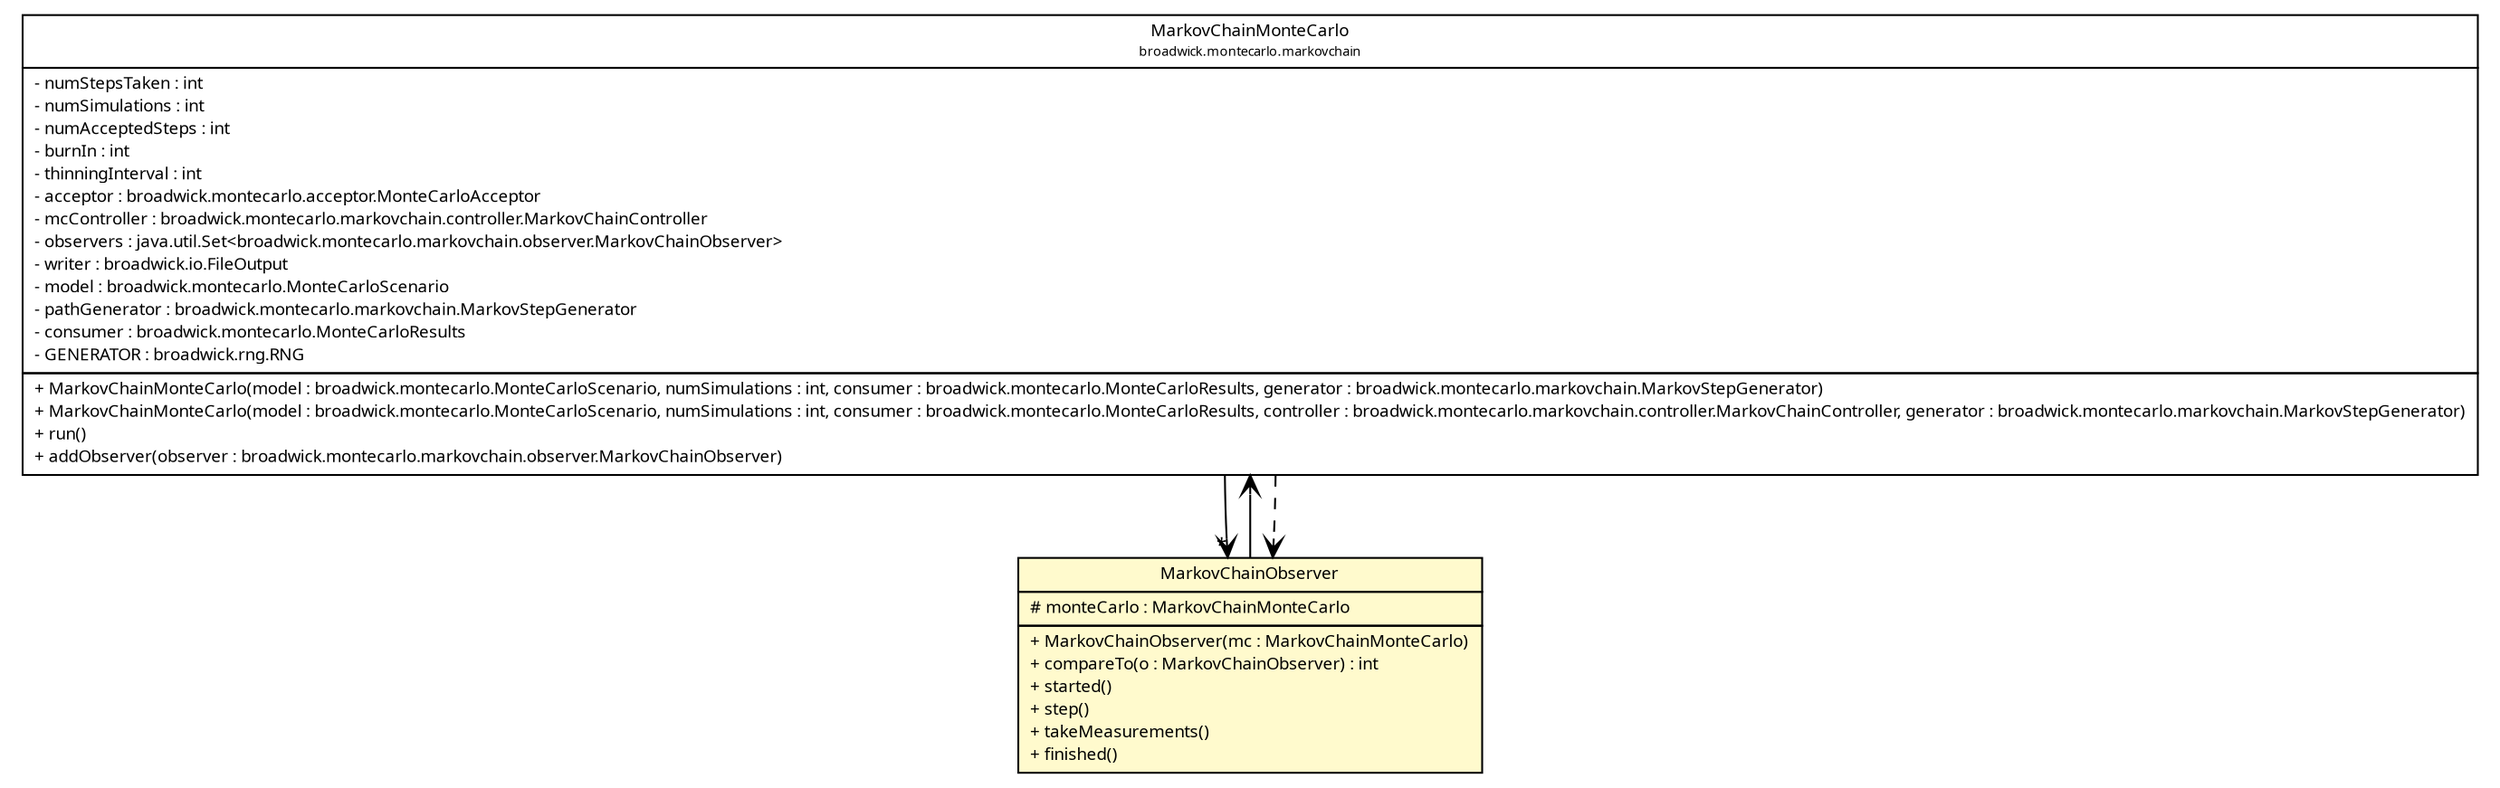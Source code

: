 #!/usr/local/bin/dot
#
# Class diagram 
# Generated by UMLGraph version R5_6 (http://www.umlgraph.org/)
#

digraph G {
	edge [fontname="Trebuchet MS",fontsize=10,labelfontname="Trebuchet MS",labelfontsize=10];
	node [fontname="Trebuchet MS",fontsize=10,shape=plaintext];
	nodesep=0.25;
	ranksep=0.5;
	// broadwick.montecarlo.markovchain.MarkovChainMonteCarlo
	c16752 [label=<<table title="broadwick.montecarlo.markovchain.MarkovChainMonteCarlo" border="0" cellborder="1" cellspacing="0" cellpadding="2" port="p" href="../MarkovChainMonteCarlo.html">
		<tr><td><table border="0" cellspacing="0" cellpadding="1">
<tr><td align="center" balign="center"><font face="Trebuchet MS"> MarkovChainMonteCarlo </font></td></tr>
<tr><td align="center" balign="center"><font face="Trebuchet MS" point-size="7.0"> broadwick.montecarlo.markovchain </font></td></tr>
		</table></td></tr>
		<tr><td><table border="0" cellspacing="0" cellpadding="1">
<tr><td align="left" balign="left"> - numStepsTaken : int </td></tr>
<tr><td align="left" balign="left"> - numSimulations : int </td></tr>
<tr><td align="left" balign="left"> - numAcceptedSteps : int </td></tr>
<tr><td align="left" balign="left"> - burnIn : int </td></tr>
<tr><td align="left" balign="left"> - thinningInterval : int </td></tr>
<tr><td align="left" balign="left"> - acceptor : broadwick.montecarlo.acceptor.MonteCarloAcceptor </td></tr>
<tr><td align="left" balign="left"> - mcController : broadwick.montecarlo.markovchain.controller.MarkovChainController </td></tr>
<tr><td align="left" balign="left"> - observers : java.util.Set&lt;broadwick.montecarlo.markovchain.observer.MarkovChainObserver&gt; </td></tr>
<tr><td align="left" balign="left"> - writer : broadwick.io.FileOutput </td></tr>
<tr><td align="left" balign="left"> - model : broadwick.montecarlo.MonteCarloScenario </td></tr>
<tr><td align="left" balign="left"> - pathGenerator : broadwick.montecarlo.markovchain.MarkovStepGenerator </td></tr>
<tr><td align="left" balign="left"> - consumer : broadwick.montecarlo.MonteCarloResults </td></tr>
<tr><td align="left" balign="left"> - GENERATOR : broadwick.rng.RNG </td></tr>
		</table></td></tr>
		<tr><td><table border="0" cellspacing="0" cellpadding="1">
<tr><td align="left" balign="left"> + MarkovChainMonteCarlo(model : broadwick.montecarlo.MonteCarloScenario, numSimulations : int, consumer : broadwick.montecarlo.MonteCarloResults, generator : broadwick.montecarlo.markovchain.MarkovStepGenerator) </td></tr>
<tr><td align="left" balign="left"> + MarkovChainMonteCarlo(model : broadwick.montecarlo.MonteCarloScenario, numSimulations : int, consumer : broadwick.montecarlo.MonteCarloResults, controller : broadwick.montecarlo.markovchain.controller.MarkovChainController, generator : broadwick.montecarlo.markovchain.MarkovStepGenerator) </td></tr>
<tr><td align="left" balign="left"> + run() </td></tr>
<tr><td align="left" balign="left"> + addObserver(observer : broadwick.montecarlo.markovchain.observer.MarkovChainObserver) </td></tr>
		</table></td></tr>
		</table>>, URL="../MarkovChainMonteCarlo.html", fontname="Trebuchet MS", fontcolor="black", fontsize=9.0];
	// broadwick.montecarlo.markovchain.observer.MarkovChainObserver
	c16754 [label=<<table title="broadwick.montecarlo.markovchain.observer.MarkovChainObserver" border="0" cellborder="1" cellspacing="0" cellpadding="2" port="p" bgcolor="lemonChiffon" href="./MarkovChainObserver.html">
		<tr><td><table border="0" cellspacing="0" cellpadding="1">
<tr><td align="center" balign="center"><font face="Trebuchet MS"> MarkovChainObserver </font></td></tr>
		</table></td></tr>
		<tr><td><table border="0" cellspacing="0" cellpadding="1">
<tr><td align="left" balign="left"> # monteCarlo : MarkovChainMonteCarlo </td></tr>
		</table></td></tr>
		<tr><td><table border="0" cellspacing="0" cellpadding="1">
<tr><td align="left" balign="left"> + MarkovChainObserver(mc : MarkovChainMonteCarlo) </td></tr>
<tr><td align="left" balign="left"> + compareTo(o : MarkovChainObserver) : int </td></tr>
<tr><td align="left" balign="left"><font face="Trebuchet MS" point-size="9.0"> + started() </font></td></tr>
<tr><td align="left" balign="left"><font face="Trebuchet MS" point-size="9.0"> + step() </font></td></tr>
<tr><td align="left" balign="left"><font face="Trebuchet MS" point-size="9.0"> + takeMeasurements() </font></td></tr>
<tr><td align="left" balign="left"><font face="Trebuchet MS" point-size="9.0"> + finished() </font></td></tr>
		</table></td></tr>
		</table>>, URL="./MarkovChainObserver.html", fontname="Trebuchet MS", fontcolor="black", fontsize=9.0];
	// broadwick.montecarlo.markovchain.MarkovChainMonteCarlo NAVASSOC broadwick.montecarlo.markovchain.observer.MarkovChainObserver
	c16752:p -> c16754:p [taillabel="", label="", headlabel="*", fontname="Trebuchet MS", fontcolor="black", fontsize=10.0, color="black", arrowhead=open];
	// broadwick.montecarlo.markovchain.observer.MarkovChainObserver NAVASSOC broadwick.montecarlo.markovchain.MarkovChainMonteCarlo
	c16754:p -> c16752:p [taillabel="", label="", headlabel="", fontname="Trebuchet MS", fontcolor="black", fontsize=10.0, color="black", arrowhead=open];
	// broadwick.montecarlo.markovchain.MarkovChainMonteCarlo DEPEND broadwick.montecarlo.markovchain.observer.MarkovChainObserver
	c16752:p -> c16754:p [taillabel="", label="", headlabel="", fontname="Trebuchet MS", fontcolor="black", fontsize=10.0, color="black", arrowhead=open, style=dashed];
}

